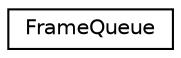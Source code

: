 digraph "Graphical Class Hierarchy"
{
 // LATEX_PDF_SIZE
  edge [fontname="Helvetica",fontsize="10",labelfontname="Helvetica",labelfontsize="10"];
  node [fontname="Helvetica",fontsize="10",shape=record];
  rankdir="LR";
  Node0 [label="FrameQueue",height=0.2,width=0.4,color="black", fillcolor="white", style="filled",URL="$struct_frame_queue.html",tooltip=" "];
}
